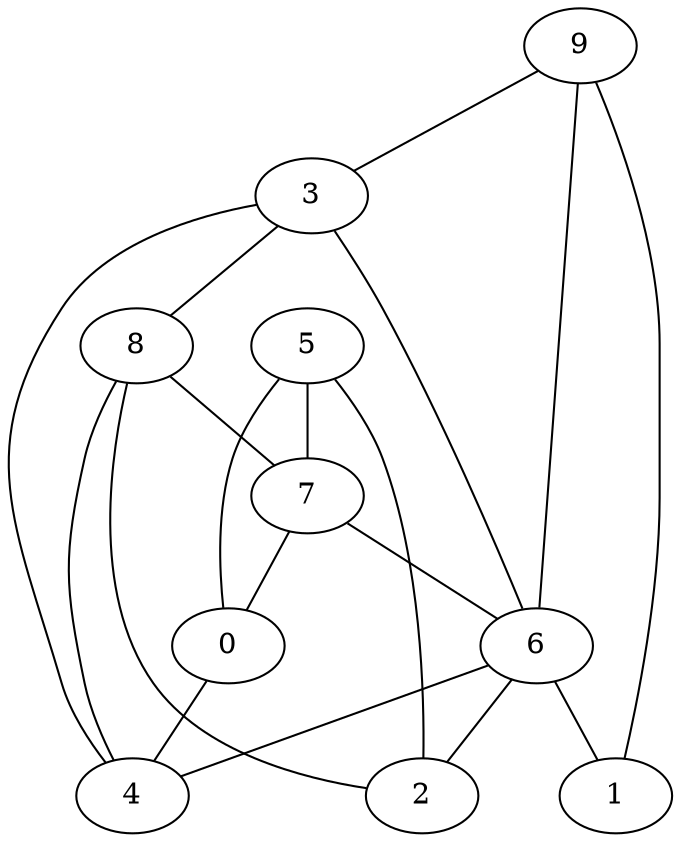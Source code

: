 graph G {
0;
1;
2;
3;
4;
5;
6;
7;
8;
9;
9--1 ;
8--2 ;
5--0 ;
7--0 ;
6--2 ;
9--3 ;
7--6 ;
5--7 ;
8--4 ;
3--6 ;
0--4 ;
8--7 ;
5--2 ;
3--4 ;
6--4 ;
6--1 ;
3--8 ;
9--6 ;
}
